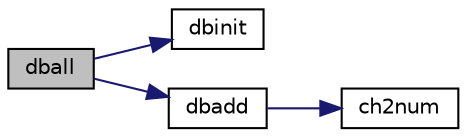 digraph "dball"
{
  edge [fontname="Helvetica",fontsize="10",labelfontname="Helvetica",labelfontsize="10"];
  node [fontname="Helvetica",fontsize="10",shape=record];
  rankdir="LR";
  Node1 [label="dball",height=0.2,width=0.4,color="black", fillcolor="grey75", style="filled", fontcolor="black"];
  Node1 -> Node2 [color="midnightblue",fontsize="10",style="solid",fontname="Helvetica"];
  Node2 [label="dbinit",height=0.2,width=0.4,color="black", fillcolor="white", style="filled",URL="$dbinit_8f.html#a8933e652a6dfec3a9e01d29cdbb5082d"];
  Node1 -> Node3 [color="midnightblue",fontsize="10",style="solid",fontname="Helvetica"];
  Node3 [label="dbadd",height=0.2,width=0.4,color="black", fillcolor="white", style="filled",URL="$dbadd_8f.html#a4917a8224194ac205e00fd562f0e72bf"];
  Node3 -> Node4 [color="midnightblue",fontsize="10",style="solid",fontname="Helvetica"];
  Node4 [label="ch2num",height=0.2,width=0.4,color="black", fillcolor="white", style="filled",URL="$ch2num_8f.html#acc5a9987290b4e6c8cfe65bd2cd93540"];
}
